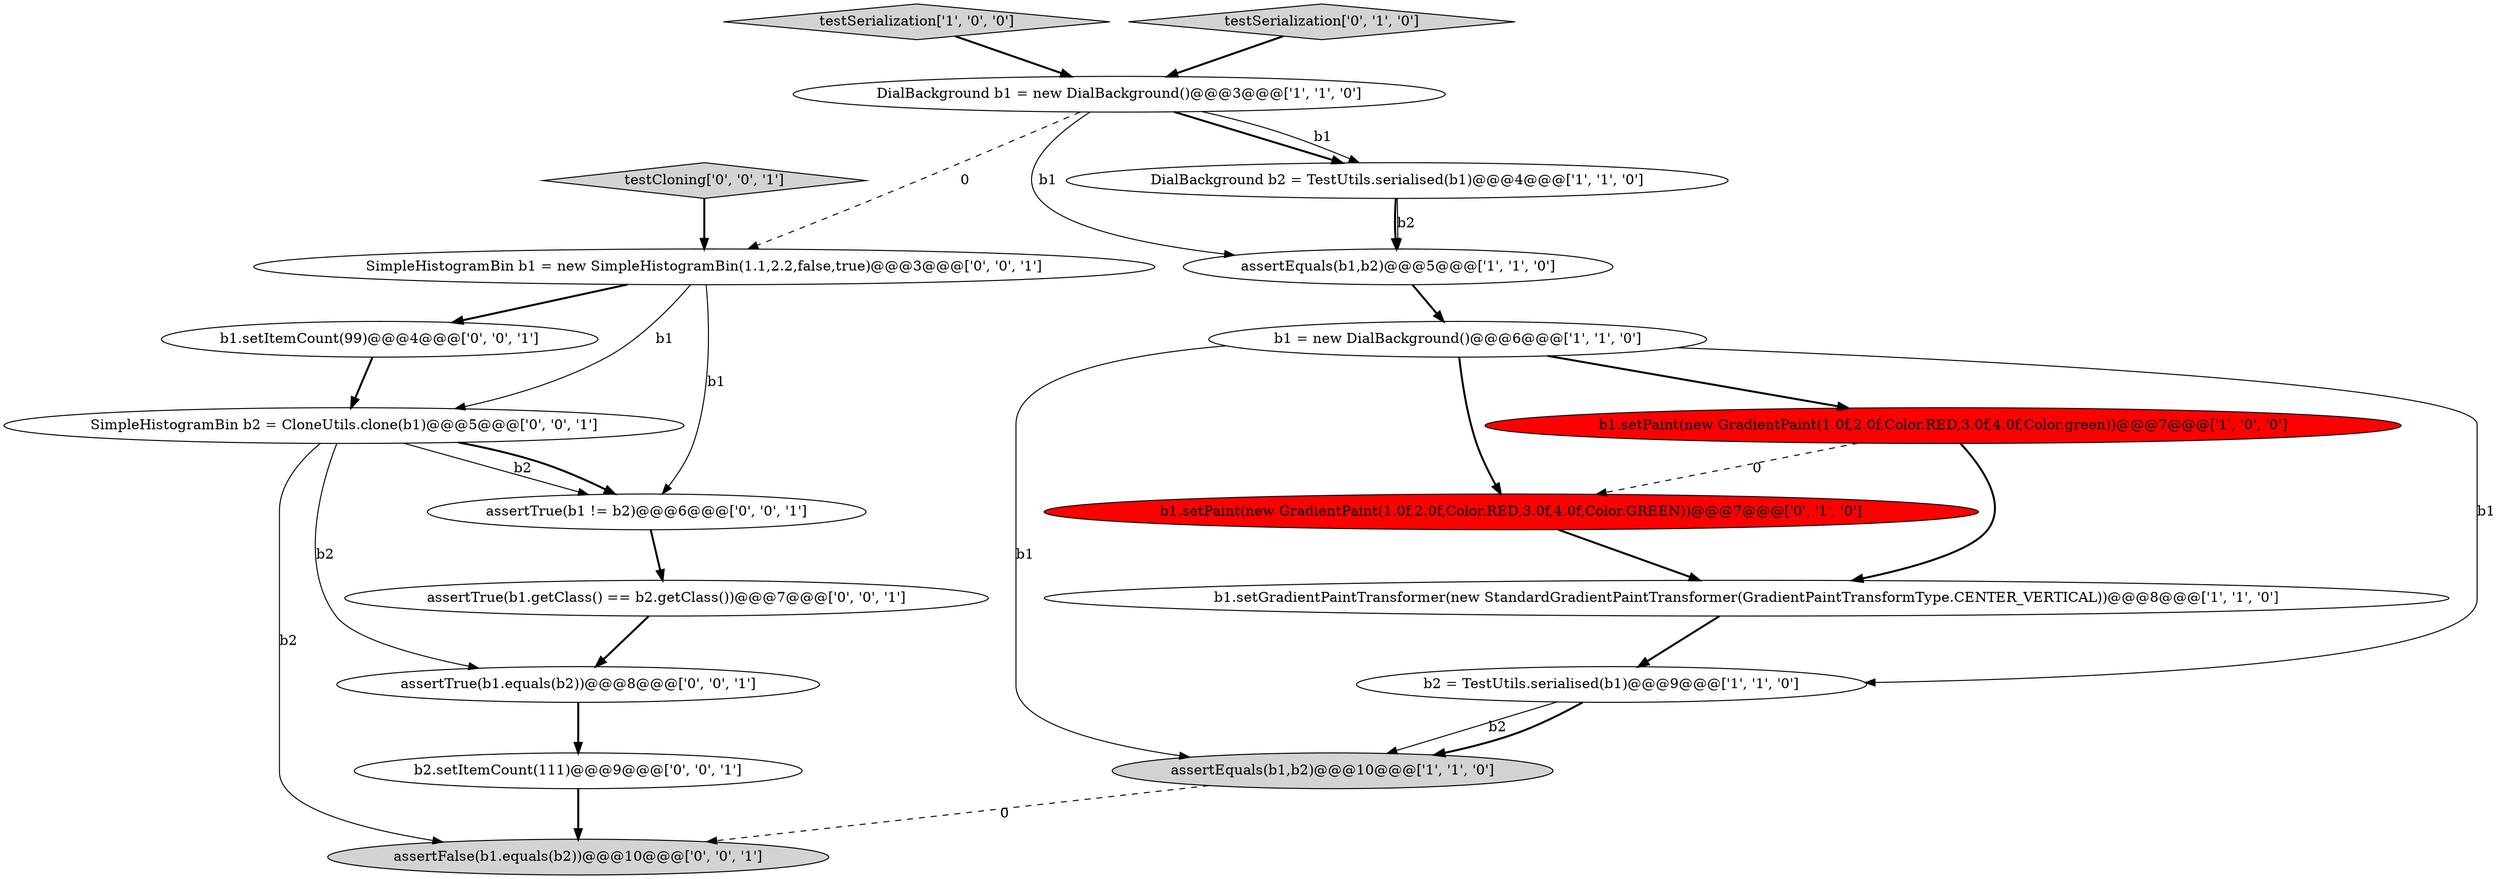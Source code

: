 digraph {
16 [style = filled, label = "SimpleHistogramBin b1 = new SimpleHistogramBin(1.1,2.2,false,true)@@@3@@@['0', '0', '1']", fillcolor = white, shape = ellipse image = "AAA0AAABBB3BBB"];
7 [style = filled, label = "b1.setGradientPaintTransformer(new StandardGradientPaintTransformer(GradientPaintTransformType.CENTER_VERTICAL))@@@8@@@['1', '1', '0']", fillcolor = white, shape = ellipse image = "AAA0AAABBB1BBB"];
0 [style = filled, label = "b1.setPaint(new GradientPaint(1.0f,2.0f,Color.RED,3.0f,4.0f,Color.green))@@@7@@@['1', '0', '0']", fillcolor = red, shape = ellipse image = "AAA1AAABBB1BBB"];
13 [style = filled, label = "assertTrue(b1.getClass() == b2.getClass())@@@7@@@['0', '0', '1']", fillcolor = white, shape = ellipse image = "AAA0AAABBB3BBB"];
17 [style = filled, label = "SimpleHistogramBin b2 = CloneUtils.clone(b1)@@@5@@@['0', '0', '1']", fillcolor = white, shape = ellipse image = "AAA0AAABBB3BBB"];
8 [style = filled, label = "assertEquals(b1,b2)@@@5@@@['1', '1', '0']", fillcolor = white, shape = ellipse image = "AAA0AAABBB1BBB"];
5 [style = filled, label = "testSerialization['1', '0', '0']", fillcolor = lightgray, shape = diamond image = "AAA0AAABBB1BBB"];
15 [style = filled, label = "assertFalse(b1.equals(b2))@@@10@@@['0', '0', '1']", fillcolor = lightgray, shape = ellipse image = "AAA0AAABBB3BBB"];
2 [style = filled, label = "b2 = TestUtils.serialised(b1)@@@9@@@['1', '1', '0']", fillcolor = white, shape = ellipse image = "AAA0AAABBB1BBB"];
12 [style = filled, label = "b2.setItemCount(111)@@@9@@@['0', '0', '1']", fillcolor = white, shape = ellipse image = "AAA0AAABBB3BBB"];
4 [style = filled, label = "assertEquals(b1,b2)@@@10@@@['1', '1', '0']", fillcolor = lightgray, shape = ellipse image = "AAA0AAABBB1BBB"];
10 [style = filled, label = "b1.setPaint(new GradientPaint(1.0f,2.0f,Color.RED,3.0f,4.0f,Color.GREEN))@@@7@@@['0', '1', '0']", fillcolor = red, shape = ellipse image = "AAA1AAABBB2BBB"];
9 [style = filled, label = "testSerialization['0', '1', '0']", fillcolor = lightgray, shape = diamond image = "AAA0AAABBB2BBB"];
3 [style = filled, label = "DialBackground b2 = TestUtils.serialised(b1)@@@4@@@['1', '1', '0']", fillcolor = white, shape = ellipse image = "AAA0AAABBB1BBB"];
1 [style = filled, label = "b1 = new DialBackground()@@@6@@@['1', '1', '0']", fillcolor = white, shape = ellipse image = "AAA0AAABBB1BBB"];
11 [style = filled, label = "assertTrue(b1 != b2)@@@6@@@['0', '0', '1']", fillcolor = white, shape = ellipse image = "AAA0AAABBB3BBB"];
14 [style = filled, label = "b1.setItemCount(99)@@@4@@@['0', '0', '1']", fillcolor = white, shape = ellipse image = "AAA0AAABBB3BBB"];
6 [style = filled, label = "DialBackground b1 = new DialBackground()@@@3@@@['1', '1', '0']", fillcolor = white, shape = ellipse image = "AAA0AAABBB1BBB"];
19 [style = filled, label = "assertTrue(b1.equals(b2))@@@8@@@['0', '0', '1']", fillcolor = white, shape = ellipse image = "AAA0AAABBB3BBB"];
18 [style = filled, label = "testCloning['0', '0', '1']", fillcolor = lightgray, shape = diamond image = "AAA0AAABBB3BBB"];
6->3 [style = bold, label=""];
19->12 [style = bold, label=""];
17->15 [style = solid, label="b2"];
6->3 [style = solid, label="b1"];
3->8 [style = solid, label="b2"];
6->8 [style = solid, label="b1"];
12->15 [style = bold, label=""];
16->17 [style = solid, label="b1"];
14->17 [style = bold, label=""];
1->0 [style = bold, label=""];
2->4 [style = solid, label="b2"];
2->4 [style = bold, label=""];
10->7 [style = bold, label=""];
0->10 [style = dashed, label="0"];
9->6 [style = bold, label=""];
0->7 [style = bold, label=""];
8->1 [style = bold, label=""];
13->19 [style = bold, label=""];
6->16 [style = dashed, label="0"];
5->6 [style = bold, label=""];
17->19 [style = solid, label="b2"];
7->2 [style = bold, label=""];
4->15 [style = dashed, label="0"];
3->8 [style = bold, label=""];
11->13 [style = bold, label=""];
16->11 [style = solid, label="b1"];
17->11 [style = solid, label="b2"];
16->14 [style = bold, label=""];
1->4 [style = solid, label="b1"];
1->10 [style = bold, label=""];
1->2 [style = solid, label="b1"];
17->11 [style = bold, label=""];
18->16 [style = bold, label=""];
}
